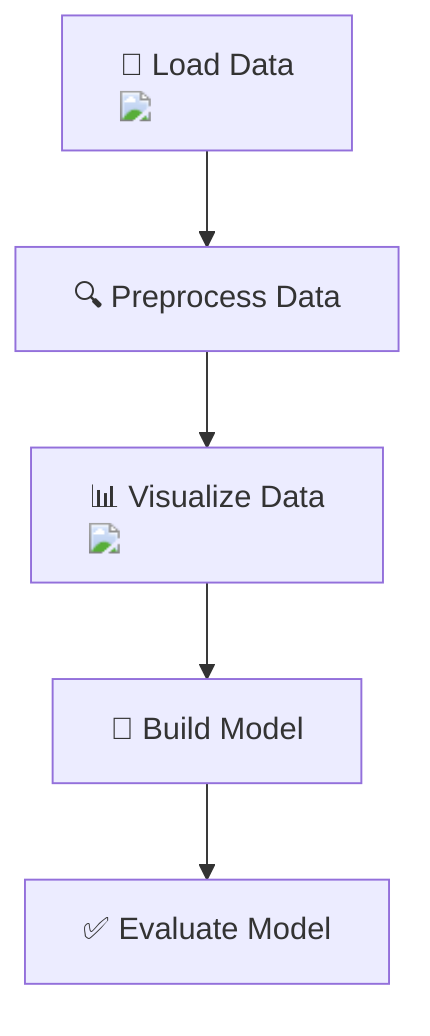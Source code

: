 flowchart TD
    A["📂 Load Data <img src='icons/file.svg'/>"] --> B["🔍 Preprocess Data"]
    B --> C["📊 Visualize Data <img src='dummy_plots/barplot_template.svg'/>"]
    C --> D["🧠 Build Model"]
    D --> E["✅ Evaluate Model"]